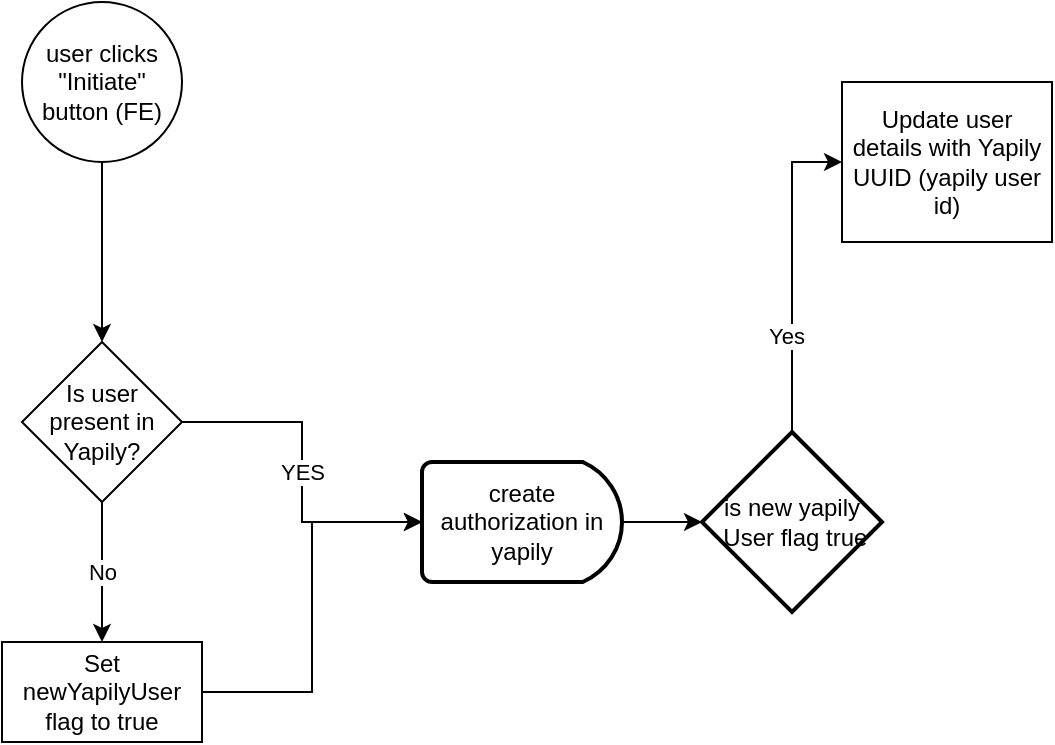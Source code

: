 <mxfile version="27.1.4">
  <diagram name="Page-1" id="X7tMd0YKD9EV6VvsHXcl">
    <mxGraphModel dx="1034" dy="674" grid="1" gridSize="10" guides="1" tooltips="1" connect="1" arrows="1" fold="1" page="1" pageScale="1" pageWidth="827" pageHeight="1169" math="0" shadow="0">
      <root>
        <mxCell id="0" />
        <mxCell id="1" parent="0" />
        <mxCell id="HQHj2--dUEoK1kg0hZ8U-3" style="edgeStyle=orthogonalEdgeStyle;rounded=0;orthogonalLoop=1;jettySize=auto;html=1;entryX=0.5;entryY=0;entryDx=0;entryDy=0;" edge="1" parent="1" source="HQHj2--dUEoK1kg0hZ8U-1" target="HQHj2--dUEoK1kg0hZ8U-2">
          <mxGeometry relative="1" as="geometry" />
        </mxCell>
        <mxCell id="HQHj2--dUEoK1kg0hZ8U-1" value="user clicks &quot;Initiate&quot; button (FE)" style="ellipse;whiteSpace=wrap;html=1;aspect=fixed;" vertex="1" parent="1">
          <mxGeometry x="130" y="100" width="80" height="80" as="geometry" />
        </mxCell>
        <mxCell id="HQHj2--dUEoK1kg0hZ8U-9" value="YES" style="edgeStyle=orthogonalEdgeStyle;rounded=0;orthogonalLoop=1;jettySize=auto;html=1;entryX=0;entryY=0.5;entryDx=0;entryDy=0;entryPerimeter=0;" edge="1" parent="1" source="HQHj2--dUEoK1kg0hZ8U-2" target="HQHj2--dUEoK1kg0hZ8U-23">
          <mxGeometry relative="1" as="geometry">
            <mxPoint x="310" y="320" as="targetPoint" />
          </mxGeometry>
        </mxCell>
        <mxCell id="HQHj2--dUEoK1kg0hZ8U-11" value="No" style="edgeStyle=orthogonalEdgeStyle;rounded=0;orthogonalLoop=1;jettySize=auto;html=1;entryX=0.5;entryY=0;entryDx=0;entryDy=0;" edge="1" parent="1" source="HQHj2--dUEoK1kg0hZ8U-2" target="HQHj2--dUEoK1kg0hZ8U-10">
          <mxGeometry relative="1" as="geometry" />
        </mxCell>
        <mxCell id="HQHj2--dUEoK1kg0hZ8U-2" value="Is user present in Yapily?" style="rhombus;whiteSpace=wrap;html=1;" vertex="1" parent="1">
          <mxGeometry x="130" y="270" width="80" height="80" as="geometry" />
        </mxCell>
        <mxCell id="HQHj2--dUEoK1kg0hZ8U-24" style="edgeStyle=orthogonalEdgeStyle;rounded=0;orthogonalLoop=1;jettySize=auto;html=1;entryX=0;entryY=0.5;entryDx=0;entryDy=0;entryPerimeter=0;" edge="1" parent="1" source="HQHj2--dUEoK1kg0hZ8U-10" target="HQHj2--dUEoK1kg0hZ8U-23">
          <mxGeometry relative="1" as="geometry">
            <mxPoint x="410" y="340" as="targetPoint" />
          </mxGeometry>
        </mxCell>
        <mxCell id="HQHj2--dUEoK1kg0hZ8U-10" value="Set newYapilyUser flag to true" style="rounded=0;whiteSpace=wrap;html=1;" vertex="1" parent="1">
          <mxGeometry x="120" y="420" width="100" height="50" as="geometry" />
        </mxCell>
        <mxCell id="HQHj2--dUEoK1kg0hZ8U-12" value="Update user details with Yapily UUID (yapily user id)" style="rounded=0;whiteSpace=wrap;html=1;" vertex="1" parent="1">
          <mxGeometry x="540" y="140" width="105" height="80" as="geometry" />
        </mxCell>
        <mxCell id="HQHj2--dUEoK1kg0hZ8U-23" value="create authorization in yapily" style="strokeWidth=2;html=1;shape=mxgraph.flowchart.delay;whiteSpace=wrap;" vertex="1" parent="1">
          <mxGeometry x="330" y="330" width="100" height="60" as="geometry" />
        </mxCell>
        <mxCell id="HQHj2--dUEoK1kg0hZ8U-29" style="edgeStyle=orthogonalEdgeStyle;rounded=0;orthogonalLoop=1;jettySize=auto;html=1;entryX=0;entryY=0.5;entryDx=0;entryDy=0;" edge="1" parent="1" source="HQHj2--dUEoK1kg0hZ8U-26" target="HQHj2--dUEoK1kg0hZ8U-12">
          <mxGeometry relative="1" as="geometry" />
        </mxCell>
        <mxCell id="HQHj2--dUEoK1kg0hZ8U-30" value="Yes" style="edgeLabel;html=1;align=center;verticalAlign=middle;resizable=0;points=[];" vertex="1" connectable="0" parent="HQHj2--dUEoK1kg0hZ8U-29">
          <mxGeometry x="-0.399" y="3" relative="1" as="geometry">
            <mxPoint as="offset" />
          </mxGeometry>
        </mxCell>
        <mxCell id="HQHj2--dUEoK1kg0hZ8U-26" value="is new yapily&lt;div&gt;&amp;nbsp;User flag true&lt;/div&gt;" style="strokeWidth=2;html=1;shape=mxgraph.flowchart.decision;whiteSpace=wrap;" vertex="1" parent="1">
          <mxGeometry x="470" y="315" width="90" height="90" as="geometry" />
        </mxCell>
        <mxCell id="HQHj2--dUEoK1kg0hZ8U-27" style="edgeStyle=orthogonalEdgeStyle;rounded=0;orthogonalLoop=1;jettySize=auto;html=1;entryX=0;entryY=0.5;entryDx=0;entryDy=0;entryPerimeter=0;" edge="1" parent="1" source="HQHj2--dUEoK1kg0hZ8U-23" target="HQHj2--dUEoK1kg0hZ8U-26">
          <mxGeometry relative="1" as="geometry" />
        </mxCell>
      </root>
    </mxGraphModel>
  </diagram>
</mxfile>
